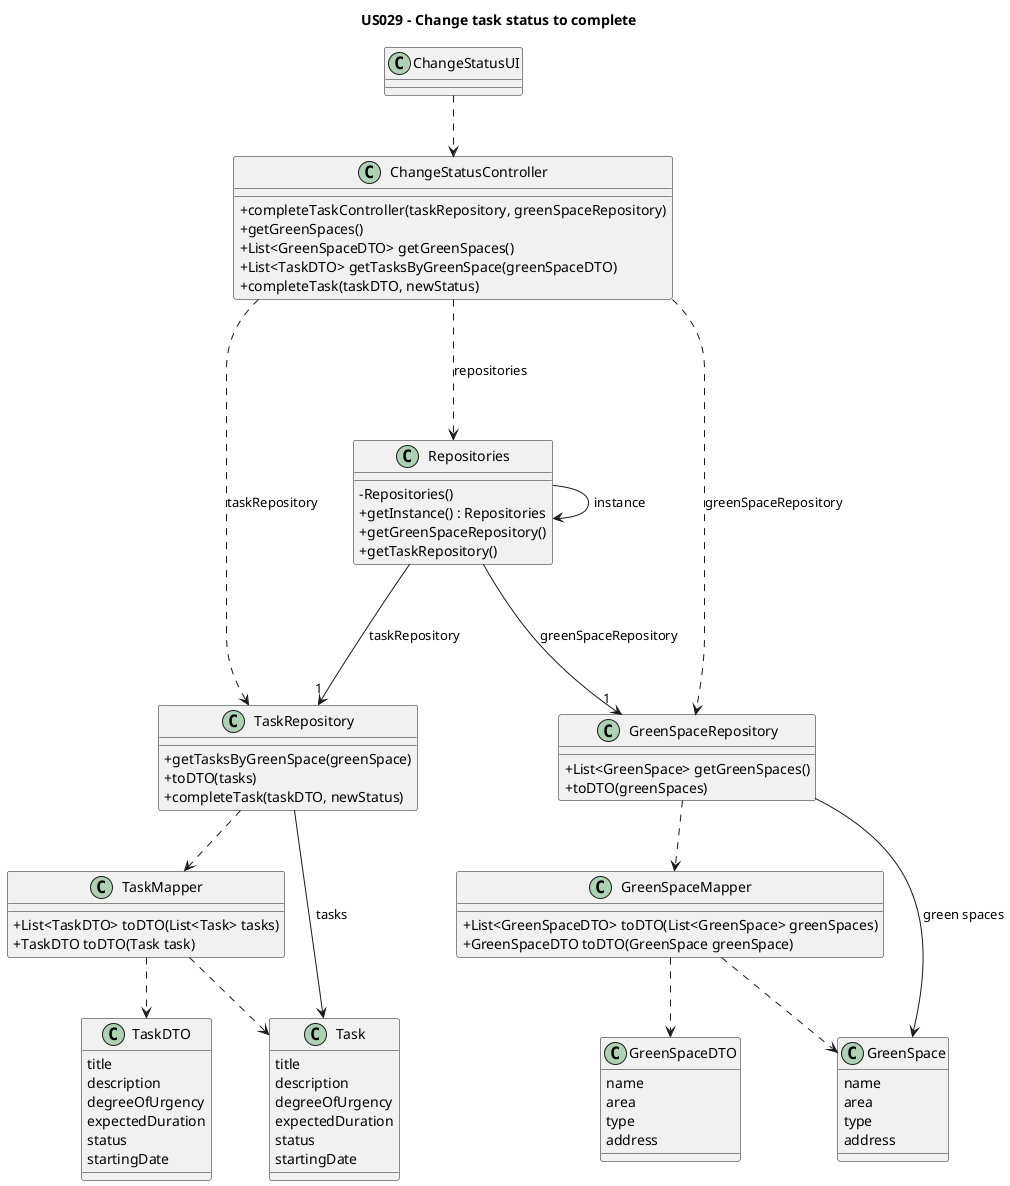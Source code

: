 @startuml

       'skinparam monochrome true
       skinparam packageStyle rectangle
       skinparam shadowing false
       skinparam linetype polyline
       skinparam linetype orto

       skinparam classAttributeIconSize 0

       'left to right direction

       title US029 - Change task status to complete

       class ChangeStatusUI {
       }

       class ChangeStatusController {
           + completeTaskController(taskRepository, greenSpaceRepository)
           + getGreenSpaces()
           + List<GreenSpaceDTO> getGreenSpaces()
           + List<TaskDTO> getTasksByGreenSpace(greenSpaceDTO)
           + completeTask(taskDTO, newStatus)

       }

       class Repositories {
           - Repositories()
           + getInstance() : Repositories
           + getGreenSpaceRepository()
           + getTaskRepository()
       }

       class TaskRepository {
           + getTasksByGreenSpace(greenSpace)
           + toDTO(tasks)
           + completeTask(taskDTO, newStatus)
       }

       class GreenSpaceRepository {
           + List<GreenSpace> getGreenSpaces()
           + toDTO(greenSpaces)

       }

       class GreenSpaceMapper {
           + List<GreenSpaceDTO> toDTO(List<GreenSpace> greenSpaces)
           + GreenSpaceDTO toDTO(GreenSpace greenSpace)
       }

       class TaskMapper {
           + List<TaskDTO> toDTO(List<Task> tasks)
           + TaskDTO toDTO(Task task)
       }

       class GreenSpaceDTO {
           name
           area
           type
           address
       }

       class TaskDTO {
           title
           description
           degreeOfUrgency
           expectedDuration
           status
           startingDate
       }

       class Task {
           title
           description
           degreeOfUrgency
           expectedDuration
           status
           startingDate
       }

       class GreenSpace {
           name
           area
           type
           address
       }

       ChangeStatusUI ..> ChangeStatusController
       ChangeStatusController ...> Repositories: repositories
       ChangeStatusController ..> TaskRepository: taskRepository
       ChangeStatusController ..> GreenSpaceRepository: greenSpaceRepository

       Repositories -> Repositories : instance
       Repositories ---> "1" TaskRepository: taskRepository
       Repositories ---> "1" GreenSpaceRepository: greenSpaceRepository

       TaskRepository --> Task: tasks
       GreenSpaceRepository --> GreenSpace: green spaces

       TaskRepository ..> TaskMapper
       TaskMapper ..> TaskDTO
       TaskMapper ..> Task
       GreenSpaceRepository ..> GreenSpaceMapper
       GreenSpaceMapper ..> GreenSpaceDTO
       GreenSpaceMapper ..> GreenSpace

       @enduml